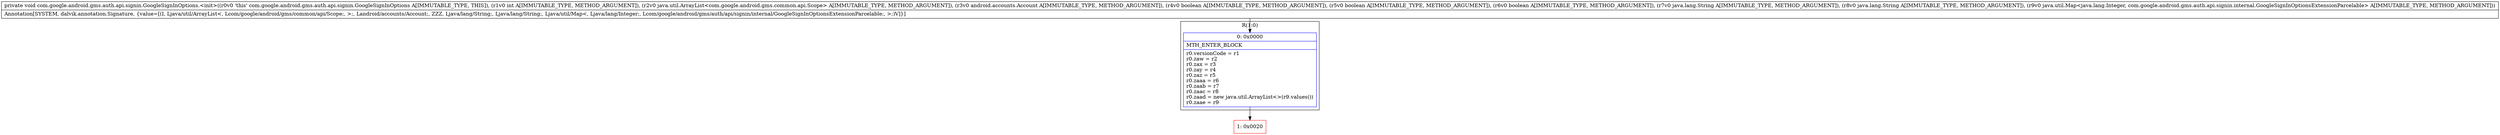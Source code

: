 digraph "CFG forcom.google.android.gms.auth.api.signin.GoogleSignInOptions.\<init\>(ILjava\/util\/ArrayList;Landroid\/accounts\/Account;ZZZLjava\/lang\/String;Ljava\/lang\/String;Ljava\/util\/Map;)V" {
subgraph cluster_Region_312355518 {
label = "R(1:0)";
node [shape=record,color=blue];
Node_0 [shape=record,label="{0\:\ 0x0000|MTH_ENTER_BLOCK\l|r0.versionCode = r1\lr0.zaw = r2\lr0.zax = r3\lr0.zay = r4\lr0.zaz = r5\lr0.zaaa = r6\lr0.zaab = r7\lr0.zaac = r8\lr0.zaad = new java.util.ArrayList\<\>(r9.values())\lr0.zaae = r9\l}"];
}
Node_1 [shape=record,color=red,label="{1\:\ 0x0020}"];
MethodNode[shape=record,label="{private void com.google.android.gms.auth.api.signin.GoogleSignInOptions.\<init\>((r0v0 'this' com.google.android.gms.auth.api.signin.GoogleSignInOptions A[IMMUTABLE_TYPE, THIS]), (r1v0 int A[IMMUTABLE_TYPE, METHOD_ARGUMENT]), (r2v0 java.util.ArrayList\<com.google.android.gms.common.api.Scope\> A[IMMUTABLE_TYPE, METHOD_ARGUMENT]), (r3v0 android.accounts.Account A[IMMUTABLE_TYPE, METHOD_ARGUMENT]), (r4v0 boolean A[IMMUTABLE_TYPE, METHOD_ARGUMENT]), (r5v0 boolean A[IMMUTABLE_TYPE, METHOD_ARGUMENT]), (r6v0 boolean A[IMMUTABLE_TYPE, METHOD_ARGUMENT]), (r7v0 java.lang.String A[IMMUTABLE_TYPE, METHOD_ARGUMENT]), (r8v0 java.lang.String A[IMMUTABLE_TYPE, METHOD_ARGUMENT]), (r9v0 java.util.Map\<java.lang.Integer, com.google.android.gms.auth.api.signin.internal.GoogleSignInOptionsExtensionParcelable\> A[IMMUTABLE_TYPE, METHOD_ARGUMENT]))  | Annotation[SYSTEM, dalvik.annotation.Signature, \{value=[(I, Ljava\/util\/ArrayList\<, Lcom\/google\/android\/gms\/common\/api\/Scope;, \>;, Landroid\/accounts\/Account;, ZZZ, Ljava\/lang\/String;, Ljava\/lang\/String;, Ljava\/util\/Map\<, Ljava\/lang\/Integer;, Lcom\/google\/android\/gms\/auth\/api\/signin\/internal\/GoogleSignInOptionsExtensionParcelable;, \>;)V]\}]\l}"];
MethodNode -> Node_0;
Node_0 -> Node_1;
}

